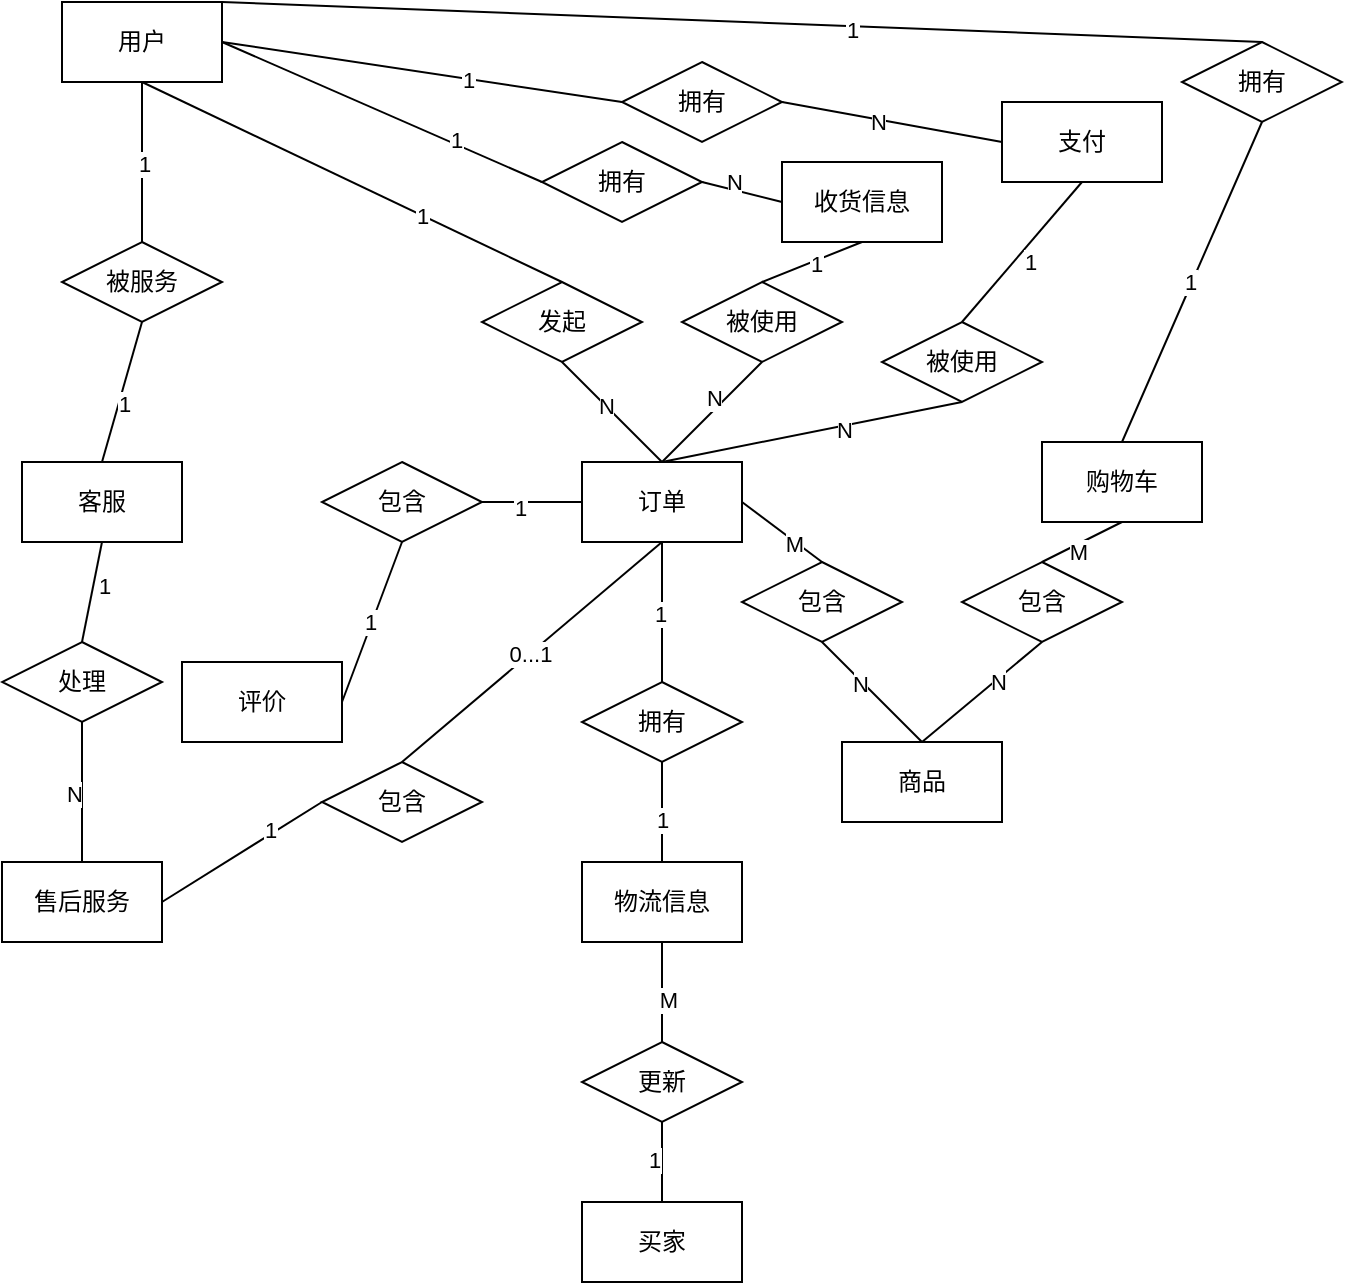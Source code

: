 <mxfile version="24.4.2" type="device">
  <diagram name="第 1 页" id="zPabMOg1lOUqDmpHB40u">
    <mxGraphModel dx="5074" dy="813" grid="1" gridSize="10" guides="1" tooltips="1" connect="1" arrows="1" fold="1" page="1" pageScale="1" pageWidth="3300" pageHeight="4681" math="0" shadow="0">
      <root>
        <mxCell id="0" />
        <mxCell id="1" parent="0" />
        <mxCell id="m-pZPB-WIuNykrsNQO8W-1" value="用户" style="rounded=0;whiteSpace=wrap;html=1;" vertex="1" parent="1">
          <mxGeometry y="20" width="80" height="40" as="geometry" />
        </mxCell>
        <mxCell id="m-pZPB-WIuNykrsNQO8W-3" value="订单" style="rounded=0;whiteSpace=wrap;html=1;" vertex="1" parent="1">
          <mxGeometry x="260" y="250" width="80" height="40" as="geometry" />
        </mxCell>
        <mxCell id="m-pZPB-WIuNykrsNQO8W-4" value="" style="endArrow=none;html=1;rounded=0;entryX=0.5;entryY=1;entryDx=0;entryDy=0;exitX=0.5;exitY=0;exitDx=0;exitDy=0;" edge="1" parent="1" source="m-pZPB-WIuNykrsNQO8W-5" target="m-pZPB-WIuNykrsNQO8W-1">
          <mxGeometry width="50" height="50" relative="1" as="geometry">
            <mxPoint x="240" y="140" as="sourcePoint" />
            <mxPoint x="240" y="130" as="targetPoint" />
          </mxGeometry>
        </mxCell>
        <mxCell id="m-pZPB-WIuNykrsNQO8W-7" value="1" style="edgeLabel;html=1;align=center;verticalAlign=middle;resizable=0;points=[];" vertex="1" connectable="0" parent="m-pZPB-WIuNykrsNQO8W-4">
          <mxGeometry x="-0.333" relative="1" as="geometry">
            <mxPoint as="offset" />
          </mxGeometry>
        </mxCell>
        <mxCell id="m-pZPB-WIuNykrsNQO8W-5" value="发起" style="rhombus;whiteSpace=wrap;html=1;" vertex="1" parent="1">
          <mxGeometry x="210" y="160" width="80" height="40" as="geometry" />
        </mxCell>
        <mxCell id="m-pZPB-WIuNykrsNQO8W-6" value="" style="endArrow=none;html=1;rounded=0;exitX=0.5;exitY=0;exitDx=0;exitDy=0;entryX=0.5;entryY=1;entryDx=0;entryDy=0;" edge="1" parent="1" source="m-pZPB-WIuNykrsNQO8W-3" target="m-pZPB-WIuNykrsNQO8W-5">
          <mxGeometry width="50" height="50" relative="1" as="geometry">
            <mxPoint x="250" y="230" as="sourcePoint" />
            <mxPoint x="300" y="180" as="targetPoint" />
          </mxGeometry>
        </mxCell>
        <mxCell id="m-pZPB-WIuNykrsNQO8W-8" value="N" style="edgeLabel;html=1;align=center;verticalAlign=middle;resizable=0;points=[];" vertex="1" connectable="0" parent="m-pZPB-WIuNykrsNQO8W-6">
          <mxGeometry x="0.133" relative="1" as="geometry">
            <mxPoint as="offset" />
          </mxGeometry>
        </mxCell>
        <mxCell id="m-pZPB-WIuNykrsNQO8W-9" value="包含" style="rhombus;whiteSpace=wrap;html=1;" vertex="1" parent="1">
          <mxGeometry x="340" y="300" width="80" height="40" as="geometry" />
        </mxCell>
        <mxCell id="m-pZPB-WIuNykrsNQO8W-10" value="" style="endArrow=none;html=1;rounded=0;entryX=1;entryY=0.5;entryDx=0;entryDy=0;exitX=0.5;exitY=0;exitDx=0;exitDy=0;" edge="1" parent="1" source="m-pZPB-WIuNykrsNQO8W-9" target="m-pZPB-WIuNykrsNQO8W-3">
          <mxGeometry width="50" height="50" relative="1" as="geometry">
            <mxPoint x="180" y="310" as="sourcePoint" />
            <mxPoint x="230" y="260" as="targetPoint" />
          </mxGeometry>
        </mxCell>
        <mxCell id="m-pZPB-WIuNykrsNQO8W-12" value="M" style="edgeLabel;html=1;align=center;verticalAlign=middle;resizable=0;points=[];" vertex="1" connectable="0" parent="m-pZPB-WIuNykrsNQO8W-10">
          <mxGeometry x="-0.333" y="1" relative="1" as="geometry">
            <mxPoint as="offset" />
          </mxGeometry>
        </mxCell>
        <mxCell id="m-pZPB-WIuNykrsNQO8W-11" value="" style="endArrow=none;html=1;rounded=0;entryX=0.5;entryY=1;entryDx=0;entryDy=0;exitX=0.5;exitY=0;exitDx=0;exitDy=0;" edge="1" parent="1" source="m-pZPB-WIuNykrsNQO8W-14" target="m-pZPB-WIuNykrsNQO8W-9">
          <mxGeometry width="50" height="50" relative="1" as="geometry">
            <mxPoint x="240" y="350" as="sourcePoint" />
            <mxPoint x="250" y="360" as="targetPoint" />
          </mxGeometry>
        </mxCell>
        <mxCell id="m-pZPB-WIuNykrsNQO8W-13" value="N" style="edgeLabel;html=1;align=center;verticalAlign=middle;resizable=0;points=[];" vertex="1" connectable="0" parent="m-pZPB-WIuNykrsNQO8W-11">
          <mxGeometry x="0.2" y="1" relative="1" as="geometry">
            <mxPoint as="offset" />
          </mxGeometry>
        </mxCell>
        <mxCell id="m-pZPB-WIuNykrsNQO8W-14" value="商品" style="rounded=0;whiteSpace=wrap;html=1;" vertex="1" parent="1">
          <mxGeometry x="390" y="390" width="80" height="40" as="geometry" />
        </mxCell>
        <mxCell id="m-pZPB-WIuNykrsNQO8W-16" value="" style="endArrow=none;html=1;rounded=0;entryX=0.5;entryY=0;entryDx=0;entryDy=0;exitX=1;exitY=0;exitDx=0;exitDy=0;" edge="1" parent="1" source="m-pZPB-WIuNykrsNQO8W-1" target="m-pZPB-WIuNykrsNQO8W-17">
          <mxGeometry width="50" height="50" relative="1" as="geometry">
            <mxPoint x="420" y="80" as="sourcePoint" />
            <mxPoint x="360" y="140" as="targetPoint" />
          </mxGeometry>
        </mxCell>
        <mxCell id="m-pZPB-WIuNykrsNQO8W-19" value="1" style="edgeLabel;html=1;align=center;verticalAlign=middle;resizable=0;points=[];" vertex="1" connectable="0" parent="m-pZPB-WIuNykrsNQO8W-16">
          <mxGeometry x="0.21" y="-2" relative="1" as="geometry">
            <mxPoint as="offset" />
          </mxGeometry>
        </mxCell>
        <mxCell id="m-pZPB-WIuNykrsNQO8W-17" value="拥有" style="rhombus;whiteSpace=wrap;html=1;" vertex="1" parent="1">
          <mxGeometry x="560" y="40" width="80" height="40" as="geometry" />
        </mxCell>
        <mxCell id="m-pZPB-WIuNykrsNQO8W-20" value="" style="endArrow=none;html=1;rounded=0;entryX=0.5;entryY=1;entryDx=0;entryDy=0;exitX=0.5;exitY=0;exitDx=0;exitDy=0;" edge="1" parent="1" source="m-pZPB-WIuNykrsNQO8W-21" target="m-pZPB-WIuNykrsNQO8W-17">
          <mxGeometry width="50" height="50" relative="1" as="geometry">
            <mxPoint x="350" y="200" as="sourcePoint" />
            <mxPoint x="370" y="250" as="targetPoint" />
          </mxGeometry>
        </mxCell>
        <mxCell id="m-pZPB-WIuNykrsNQO8W-22" value="1" style="edgeLabel;html=1;align=center;verticalAlign=middle;resizable=0;points=[];" vertex="1" connectable="0" parent="m-pZPB-WIuNykrsNQO8W-20">
          <mxGeometry y="1" relative="1" as="geometry">
            <mxPoint as="offset" />
          </mxGeometry>
        </mxCell>
        <mxCell id="m-pZPB-WIuNykrsNQO8W-21" value="购物车" style="rounded=0;whiteSpace=wrap;html=1;" vertex="1" parent="1">
          <mxGeometry x="490" y="240" width="80" height="40" as="geometry" />
        </mxCell>
        <mxCell id="m-pZPB-WIuNykrsNQO8W-23" value="" style="endArrow=none;html=1;rounded=0;entryX=0.5;entryY=1;entryDx=0;entryDy=0;exitX=0.5;exitY=0;exitDx=0;exitDy=0;" edge="1" parent="1" source="m-pZPB-WIuNykrsNQO8W-25" target="m-pZPB-WIuNykrsNQO8W-21">
          <mxGeometry width="50" height="50" relative="1" as="geometry">
            <mxPoint x="350" y="280" as="sourcePoint" />
            <mxPoint x="350" y="280" as="targetPoint" />
          </mxGeometry>
        </mxCell>
        <mxCell id="m-pZPB-WIuNykrsNQO8W-24" value="M" style="edgeLabel;html=1;align=center;verticalAlign=middle;resizable=0;points=[];" vertex="1" connectable="0" parent="m-pZPB-WIuNykrsNQO8W-23">
          <mxGeometry x="-0.2" y="-3" relative="1" as="geometry">
            <mxPoint as="offset" />
          </mxGeometry>
        </mxCell>
        <mxCell id="m-pZPB-WIuNykrsNQO8W-25" value="包含" style="rhombus;whiteSpace=wrap;html=1;" vertex="1" parent="1">
          <mxGeometry x="450" y="300" width="80" height="40" as="geometry" />
        </mxCell>
        <mxCell id="m-pZPB-WIuNykrsNQO8W-26" value="" style="endArrow=none;html=1;rounded=0;exitX=0.5;exitY=0;exitDx=0;exitDy=0;entryX=0.5;entryY=1;entryDx=0;entryDy=0;" edge="1" parent="1" source="m-pZPB-WIuNykrsNQO8W-14" target="m-pZPB-WIuNykrsNQO8W-25">
          <mxGeometry width="50" height="50" relative="1" as="geometry">
            <mxPoint x="390" y="420" as="sourcePoint" />
            <mxPoint x="440" y="370" as="targetPoint" />
          </mxGeometry>
        </mxCell>
        <mxCell id="m-pZPB-WIuNykrsNQO8W-27" value="N" style="edgeLabel;html=1;align=center;verticalAlign=middle;resizable=0;points=[];" vertex="1" connectable="0" parent="m-pZPB-WIuNykrsNQO8W-26">
          <mxGeometry x="0.248" y="-1" relative="1" as="geometry">
            <mxPoint as="offset" />
          </mxGeometry>
        </mxCell>
        <mxCell id="m-pZPB-WIuNykrsNQO8W-30" value="" style="endArrow=none;html=1;rounded=0;entryX=0;entryY=0.5;entryDx=0;entryDy=0;exitX=1;exitY=0.5;exitDx=0;exitDy=0;" edge="1" parent="1" source="m-pZPB-WIuNykrsNQO8W-32" target="m-pZPB-WIuNykrsNQO8W-3">
          <mxGeometry width="50" height="50" relative="1" as="geometry">
            <mxPoint x="240" y="320" as="sourcePoint" />
            <mxPoint x="120" y="310" as="targetPoint" />
          </mxGeometry>
        </mxCell>
        <mxCell id="m-pZPB-WIuNykrsNQO8W-41" value="1" style="edgeLabel;html=1;align=center;verticalAlign=middle;resizable=0;points=[];" vertex="1" connectable="0" parent="m-pZPB-WIuNykrsNQO8W-30">
          <mxGeometry x="-0.26" y="-3" relative="1" as="geometry">
            <mxPoint as="offset" />
          </mxGeometry>
        </mxCell>
        <mxCell id="m-pZPB-WIuNykrsNQO8W-31" value="评价" style="rounded=0;whiteSpace=wrap;html=1;" vertex="1" parent="1">
          <mxGeometry x="60" y="350" width="80" height="40" as="geometry" />
        </mxCell>
        <mxCell id="m-pZPB-WIuNykrsNQO8W-32" value="包含" style="rhombus;whiteSpace=wrap;html=1;" vertex="1" parent="1">
          <mxGeometry x="130" y="250" width="80" height="40" as="geometry" />
        </mxCell>
        <mxCell id="m-pZPB-WIuNykrsNQO8W-33" value="" style="endArrow=none;html=1;rounded=0;entryX=0.5;entryY=1;entryDx=0;entryDy=0;exitX=1;exitY=0.5;exitDx=0;exitDy=0;" edge="1" parent="1" source="m-pZPB-WIuNykrsNQO8W-31" target="m-pZPB-WIuNykrsNQO8W-32">
          <mxGeometry width="50" height="50" relative="1" as="geometry">
            <mxPoint x="110" y="440" as="sourcePoint" />
            <mxPoint x="160" y="390" as="targetPoint" />
          </mxGeometry>
        </mxCell>
        <mxCell id="m-pZPB-WIuNykrsNQO8W-42" value="1" style="edgeLabel;html=1;align=center;verticalAlign=middle;resizable=0;points=[];" vertex="1" connectable="0" parent="m-pZPB-WIuNykrsNQO8W-33">
          <mxGeometry x="-0.01" y="1" relative="1" as="geometry">
            <mxPoint as="offset" />
          </mxGeometry>
        </mxCell>
        <mxCell id="m-pZPB-WIuNykrsNQO8W-34" value="" style="endArrow=none;html=1;rounded=0;exitX=1;exitY=0.5;exitDx=0;exitDy=0;entryX=0;entryY=0.5;entryDx=0;entryDy=0;" edge="1" parent="1" source="m-pZPB-WIuNykrsNQO8W-1" target="m-pZPB-WIuNykrsNQO8W-35">
          <mxGeometry width="50" height="50" relative="1" as="geometry">
            <mxPoint x="490" y="100" as="sourcePoint" />
            <mxPoint x="570" y="130" as="targetPoint" />
          </mxGeometry>
        </mxCell>
        <mxCell id="m-pZPB-WIuNykrsNQO8W-36" value="1" style="edgeLabel;html=1;align=center;verticalAlign=middle;resizable=0;points=[];" vertex="1" connectable="0" parent="m-pZPB-WIuNykrsNQO8W-34">
          <mxGeometry x="0.452" y="2" relative="1" as="geometry">
            <mxPoint as="offset" />
          </mxGeometry>
        </mxCell>
        <mxCell id="m-pZPB-WIuNykrsNQO8W-35" value="拥有" style="rhombus;whiteSpace=wrap;html=1;" vertex="1" parent="1">
          <mxGeometry x="240" y="90" width="80" height="40" as="geometry" />
        </mxCell>
        <mxCell id="m-pZPB-WIuNykrsNQO8W-37" value="" style="endArrow=none;html=1;rounded=0;entryX=1;entryY=0.5;entryDx=0;entryDy=0;exitX=0;exitY=0.5;exitDx=0;exitDy=0;" edge="1" parent="1" source="m-pZPB-WIuNykrsNQO8W-39" target="m-pZPB-WIuNykrsNQO8W-35">
          <mxGeometry width="50" height="50" relative="1" as="geometry">
            <mxPoint x="550" y="190" as="sourcePoint" />
            <mxPoint x="550" y="200" as="targetPoint" />
          </mxGeometry>
        </mxCell>
        <mxCell id="m-pZPB-WIuNykrsNQO8W-38" value="N" style="edgeLabel;html=1;align=center;verticalAlign=middle;resizable=0;points=[];" vertex="1" connectable="0" parent="m-pZPB-WIuNykrsNQO8W-37">
          <mxGeometry x="0.24" y="-4" relative="1" as="geometry">
            <mxPoint as="offset" />
          </mxGeometry>
        </mxCell>
        <mxCell id="m-pZPB-WIuNykrsNQO8W-39" value="收货信息" style="rounded=0;whiteSpace=wrap;html=1;" vertex="1" parent="1">
          <mxGeometry x="360" y="100" width="80" height="40" as="geometry" />
        </mxCell>
        <mxCell id="m-pZPB-WIuNykrsNQO8W-62" value="" style="endArrow=none;html=1;rounded=0;exitX=1;exitY=0.5;exitDx=0;exitDy=0;entryX=0;entryY=0.5;entryDx=0;entryDy=0;" edge="1" parent="1" source="m-pZPB-WIuNykrsNQO8W-1" target="m-pZPB-WIuNykrsNQO8W-64">
          <mxGeometry width="50" height="50" relative="1" as="geometry">
            <mxPoint x="210" y="50" as="sourcePoint" />
            <mxPoint x="270" y="30" as="targetPoint" />
          </mxGeometry>
        </mxCell>
        <mxCell id="m-pZPB-WIuNykrsNQO8W-71" value="1" style="edgeLabel;html=1;align=center;verticalAlign=middle;resizable=0;points=[];" vertex="1" connectable="0" parent="m-pZPB-WIuNykrsNQO8W-62">
          <mxGeometry x="0.224" relative="1" as="geometry">
            <mxPoint as="offset" />
          </mxGeometry>
        </mxCell>
        <mxCell id="m-pZPB-WIuNykrsNQO8W-64" value="拥有" style="rhombus;whiteSpace=wrap;html=1;" vertex="1" parent="1">
          <mxGeometry x="280" y="50" width="80" height="40" as="geometry" />
        </mxCell>
        <mxCell id="m-pZPB-WIuNykrsNQO8W-65" value="" style="endArrow=none;html=1;rounded=0;exitX=1;exitY=0.5;exitDx=0;exitDy=0;entryX=0;entryY=0.5;entryDx=0;entryDy=0;" edge="1" parent="1" source="m-pZPB-WIuNykrsNQO8W-64" target="m-pZPB-WIuNykrsNQO8W-67">
          <mxGeometry width="50" height="50" relative="1" as="geometry">
            <mxPoint x="430" y="60" as="sourcePoint" />
            <mxPoint x="450" y="20" as="targetPoint" />
          </mxGeometry>
        </mxCell>
        <mxCell id="m-pZPB-WIuNykrsNQO8W-72" value="N" style="edgeLabel;html=1;align=center;verticalAlign=middle;resizable=0;points=[];" vertex="1" connectable="0" parent="m-pZPB-WIuNykrsNQO8W-65">
          <mxGeometry x="-0.147" y="-1" relative="1" as="geometry">
            <mxPoint x="1" as="offset" />
          </mxGeometry>
        </mxCell>
        <mxCell id="m-pZPB-WIuNykrsNQO8W-67" value="支付" style="rounded=0;whiteSpace=wrap;html=1;" vertex="1" parent="1">
          <mxGeometry x="470" y="70" width="80" height="40" as="geometry" />
        </mxCell>
        <mxCell id="m-pZPB-WIuNykrsNQO8W-73" value="" style="endArrow=none;html=1;rounded=0;exitX=0.5;exitY=0;exitDx=0;exitDy=0;entryX=0.5;entryY=1;entryDx=0;entryDy=0;" edge="1" parent="1" source="m-pZPB-WIuNykrsNQO8W-3" target="m-pZPB-WIuNykrsNQO8W-74">
          <mxGeometry width="50" height="50" relative="1" as="geometry">
            <mxPoint x="320" y="220" as="sourcePoint" />
            <mxPoint x="340" y="200" as="targetPoint" />
          </mxGeometry>
        </mxCell>
        <mxCell id="m-pZPB-WIuNykrsNQO8W-79" value="N" style="edgeLabel;html=1;align=center;verticalAlign=middle;resizable=0;points=[];" vertex="1" connectable="0" parent="m-pZPB-WIuNykrsNQO8W-73">
          <mxGeometry x="0.189" y="4" relative="1" as="geometry">
            <mxPoint x="-1" as="offset" />
          </mxGeometry>
        </mxCell>
        <mxCell id="m-pZPB-WIuNykrsNQO8W-74" value="被使用" style="rhombus;whiteSpace=wrap;html=1;" vertex="1" parent="1">
          <mxGeometry x="310" y="160" width="80" height="40" as="geometry" />
        </mxCell>
        <mxCell id="m-pZPB-WIuNykrsNQO8W-75" value="" style="endArrow=none;html=1;rounded=0;exitX=0.5;exitY=0;exitDx=0;exitDy=0;entryX=0.5;entryY=1;entryDx=0;entryDy=0;" edge="1" parent="1" source="m-pZPB-WIuNykrsNQO8W-74" target="m-pZPB-WIuNykrsNQO8W-39">
          <mxGeometry width="50" height="50" relative="1" as="geometry">
            <mxPoint x="420" y="210" as="sourcePoint" />
            <mxPoint x="470" y="160" as="targetPoint" />
          </mxGeometry>
        </mxCell>
        <mxCell id="m-pZPB-WIuNykrsNQO8W-80" value="1" style="edgeLabel;html=1;align=center;verticalAlign=middle;resizable=0;points=[];" vertex="1" connectable="0" parent="m-pZPB-WIuNykrsNQO8W-75">
          <mxGeometry x="0.065" y="-1" relative="1" as="geometry">
            <mxPoint as="offset" />
          </mxGeometry>
        </mxCell>
        <mxCell id="m-pZPB-WIuNykrsNQO8W-76" value="" style="endArrow=none;html=1;rounded=0;exitX=0.5;exitY=0;exitDx=0;exitDy=0;entryX=0.5;entryY=1;entryDx=0;entryDy=0;" edge="1" parent="1" source="m-pZPB-WIuNykrsNQO8W-3" target="m-pZPB-WIuNykrsNQO8W-77">
          <mxGeometry width="50" height="50" relative="1" as="geometry">
            <mxPoint x="440" y="250" as="sourcePoint" />
            <mxPoint x="410" y="220" as="targetPoint" />
          </mxGeometry>
        </mxCell>
        <mxCell id="m-pZPB-WIuNykrsNQO8W-83" value="N" style="edgeLabel;html=1;align=center;verticalAlign=middle;resizable=0;points=[];" vertex="1" connectable="0" parent="m-pZPB-WIuNykrsNQO8W-76">
          <mxGeometry x="0.186" y="-3" relative="1" as="geometry">
            <mxPoint x="1" y="-1" as="offset" />
          </mxGeometry>
        </mxCell>
        <mxCell id="m-pZPB-WIuNykrsNQO8W-77" value="被使用" style="rhombus;whiteSpace=wrap;html=1;" vertex="1" parent="1">
          <mxGeometry x="410" y="180" width="80" height="40" as="geometry" />
        </mxCell>
        <mxCell id="m-pZPB-WIuNykrsNQO8W-81" value="" style="endArrow=none;html=1;rounded=0;exitX=0.5;exitY=0;exitDx=0;exitDy=0;entryX=0.5;entryY=1;entryDx=0;entryDy=0;" edge="1" parent="1" source="m-pZPB-WIuNykrsNQO8W-77" target="m-pZPB-WIuNykrsNQO8W-67">
          <mxGeometry width="50" height="50" relative="1" as="geometry">
            <mxPoint x="480" y="170" as="sourcePoint" />
            <mxPoint x="530" y="120" as="targetPoint" />
          </mxGeometry>
        </mxCell>
        <mxCell id="m-pZPB-WIuNykrsNQO8W-82" value="1" style="edgeLabel;html=1;align=center;verticalAlign=middle;resizable=0;points=[];" vertex="1" connectable="0" parent="m-pZPB-WIuNykrsNQO8W-81">
          <mxGeometry x="-0.037" y="-6" relative="1" as="geometry">
            <mxPoint as="offset" />
          </mxGeometry>
        </mxCell>
        <mxCell id="m-pZPB-WIuNykrsNQO8W-86" value="" style="endArrow=none;html=1;rounded=0;entryX=0.5;entryY=1;entryDx=0;entryDy=0;exitX=0.5;exitY=0;exitDx=0;exitDy=0;" edge="1" parent="1" source="m-pZPB-WIuNykrsNQO8W-87" target="m-pZPB-WIuNykrsNQO8W-3">
          <mxGeometry width="50" height="50" relative="1" as="geometry">
            <mxPoint x="190" y="360" as="sourcePoint" />
            <mxPoint x="260" y="330" as="targetPoint" />
          </mxGeometry>
        </mxCell>
        <mxCell id="m-pZPB-WIuNykrsNQO8W-95" value="0...1" style="edgeLabel;html=1;align=center;verticalAlign=middle;resizable=0;points=[];" vertex="1" connectable="0" parent="m-pZPB-WIuNykrsNQO8W-86">
          <mxGeometry x="-0.012" relative="1" as="geometry">
            <mxPoint as="offset" />
          </mxGeometry>
        </mxCell>
        <mxCell id="m-pZPB-WIuNykrsNQO8W-87" value="包含" style="rhombus;whiteSpace=wrap;html=1;" vertex="1" parent="1">
          <mxGeometry x="130" y="400" width="80" height="40" as="geometry" />
        </mxCell>
        <mxCell id="m-pZPB-WIuNykrsNQO8W-88" value="" style="endArrow=none;html=1;rounded=0;entryX=0;entryY=0.5;entryDx=0;entryDy=0;exitX=1;exitY=0.5;exitDx=0;exitDy=0;" edge="1" parent="1" source="m-pZPB-WIuNykrsNQO8W-89" target="m-pZPB-WIuNykrsNQO8W-87">
          <mxGeometry width="50" height="50" relative="1" as="geometry">
            <mxPoint x="150" y="510" as="sourcePoint" />
            <mxPoint x="130" y="510" as="targetPoint" />
          </mxGeometry>
        </mxCell>
        <mxCell id="m-pZPB-WIuNykrsNQO8W-96" value="1" style="edgeLabel;html=1;align=center;verticalAlign=middle;resizable=0;points=[];" vertex="1" connectable="0" parent="m-pZPB-WIuNykrsNQO8W-88">
          <mxGeometry x="0.371" y="3" relative="1" as="geometry">
            <mxPoint x="1" as="offset" />
          </mxGeometry>
        </mxCell>
        <mxCell id="m-pZPB-WIuNykrsNQO8W-89" value="售后服务" style="rounded=0;whiteSpace=wrap;html=1;" vertex="1" parent="1">
          <mxGeometry x="-30" y="450" width="80" height="40" as="geometry" />
        </mxCell>
        <mxCell id="m-pZPB-WIuNykrsNQO8W-91" value="拥有" style="rhombus;whiteSpace=wrap;html=1;" vertex="1" parent="1">
          <mxGeometry x="260" y="360" width="80" height="40" as="geometry" />
        </mxCell>
        <mxCell id="m-pZPB-WIuNykrsNQO8W-93" value="" style="endArrow=none;html=1;rounded=0;entryX=0.5;entryY=1;entryDx=0;entryDy=0;exitX=0.5;exitY=0;exitDx=0;exitDy=0;" edge="1" parent="1" source="m-pZPB-WIuNykrsNQO8W-94" target="m-pZPB-WIuNykrsNQO8W-91">
          <mxGeometry width="50" height="50" relative="1" as="geometry">
            <mxPoint x="300" y="450" as="sourcePoint" />
            <mxPoint x="370" y="480" as="targetPoint" />
          </mxGeometry>
        </mxCell>
        <mxCell id="m-pZPB-WIuNykrsNQO8W-125" value="1" style="edgeLabel;html=1;align=center;verticalAlign=middle;resizable=0;points=[];" vertex="1" connectable="0" parent="m-pZPB-WIuNykrsNQO8W-93">
          <mxGeometry x="-0.16" relative="1" as="geometry">
            <mxPoint as="offset" />
          </mxGeometry>
        </mxCell>
        <mxCell id="m-pZPB-WIuNykrsNQO8W-94" value="物流信息" style="rounded=0;whiteSpace=wrap;html=1;" vertex="1" parent="1">
          <mxGeometry x="260" y="450" width="80" height="40" as="geometry" />
        </mxCell>
        <mxCell id="m-pZPB-WIuNykrsNQO8W-97" value="买家" style="rounded=0;whiteSpace=wrap;html=1;" vertex="1" parent="1">
          <mxGeometry x="260" y="620" width="80" height="40" as="geometry" />
        </mxCell>
        <mxCell id="m-pZPB-WIuNykrsNQO8W-98" value="" style="endArrow=none;html=1;rounded=0;exitX=0.5;exitY=0;exitDx=0;exitDy=0;entryX=0.5;entryY=1;entryDx=0;entryDy=0;" edge="1" parent="1" source="m-pZPB-WIuNykrsNQO8W-97" target="m-pZPB-WIuNykrsNQO8W-99">
          <mxGeometry width="50" height="50" relative="1" as="geometry">
            <mxPoint x="330" y="570" as="sourcePoint" />
            <mxPoint x="300" y="570" as="targetPoint" />
          </mxGeometry>
        </mxCell>
        <mxCell id="m-pZPB-WIuNykrsNQO8W-102" value="1" style="edgeLabel;html=1;align=center;verticalAlign=middle;resizable=0;points=[];" vertex="1" connectable="0" parent="m-pZPB-WIuNykrsNQO8W-98">
          <mxGeometry x="0.057" y="4" relative="1" as="geometry">
            <mxPoint as="offset" />
          </mxGeometry>
        </mxCell>
        <mxCell id="m-pZPB-WIuNykrsNQO8W-99" value="更新" style="rhombus;whiteSpace=wrap;html=1;" vertex="1" parent="1">
          <mxGeometry x="260" y="540" width="80" height="40" as="geometry" />
        </mxCell>
        <mxCell id="m-pZPB-WIuNykrsNQO8W-101" value="" style="endArrow=none;html=1;rounded=0;exitX=0.5;exitY=0;exitDx=0;exitDy=0;entryX=0.5;entryY=1;entryDx=0;entryDy=0;" edge="1" parent="1" source="m-pZPB-WIuNykrsNQO8W-99" target="m-pZPB-WIuNykrsNQO8W-94">
          <mxGeometry width="50" height="50" relative="1" as="geometry">
            <mxPoint x="340" y="540" as="sourcePoint" />
            <mxPoint x="390" y="490" as="targetPoint" />
          </mxGeometry>
        </mxCell>
        <mxCell id="m-pZPB-WIuNykrsNQO8W-103" value="M" style="edgeLabel;html=1;align=center;verticalAlign=middle;resizable=0;points=[];" vertex="1" connectable="0" parent="m-pZPB-WIuNykrsNQO8W-101">
          <mxGeometry x="-0.138" y="-3" relative="1" as="geometry">
            <mxPoint as="offset" />
          </mxGeometry>
        </mxCell>
        <mxCell id="m-pZPB-WIuNykrsNQO8W-104" value="客服" style="rounded=0;whiteSpace=wrap;html=1;" vertex="1" parent="1">
          <mxGeometry x="-20" y="250" width="80" height="40" as="geometry" />
        </mxCell>
        <mxCell id="m-pZPB-WIuNykrsNQO8W-106" value="" style="endArrow=none;html=1;rounded=0;exitX=0.5;exitY=0;exitDx=0;exitDy=0;entryX=0.5;entryY=1;entryDx=0;entryDy=0;" edge="1" parent="1" source="m-pZPB-WIuNykrsNQO8W-104" target="m-pZPB-WIuNykrsNQO8W-107">
          <mxGeometry width="50" height="50" relative="1" as="geometry">
            <mxPoint x="10" y="270" as="sourcePoint" />
            <mxPoint x="10" y="190.0" as="targetPoint" />
          </mxGeometry>
        </mxCell>
        <mxCell id="m-pZPB-WIuNykrsNQO8W-116" value="1" style="edgeLabel;html=1;align=center;verticalAlign=middle;resizable=0;points=[];" vertex="1" connectable="0" parent="m-pZPB-WIuNykrsNQO8W-106">
          <mxGeometry x="-0.151" y="-2" relative="1" as="geometry">
            <mxPoint as="offset" />
          </mxGeometry>
        </mxCell>
        <mxCell id="m-pZPB-WIuNykrsNQO8W-107" value="被服务" style="rhombus;whiteSpace=wrap;html=1;" vertex="1" parent="1">
          <mxGeometry y="140" width="80" height="40" as="geometry" />
        </mxCell>
        <mxCell id="m-pZPB-WIuNykrsNQO8W-109" value="" style="endArrow=none;html=1;rounded=0;exitX=0.5;exitY=0;exitDx=0;exitDy=0;entryX=0.5;entryY=1;entryDx=0;entryDy=0;" edge="1" parent="1" source="m-pZPB-WIuNykrsNQO8W-107" target="m-pZPB-WIuNykrsNQO8W-1">
          <mxGeometry width="50" height="50" relative="1" as="geometry">
            <mxPoint x="-80" y="400" as="sourcePoint" />
            <mxPoint x="-30" y="350" as="targetPoint" />
          </mxGeometry>
        </mxCell>
        <mxCell id="m-pZPB-WIuNykrsNQO8W-128" value="1" style="edgeLabel;html=1;align=center;verticalAlign=middle;resizable=0;points=[];" vertex="1" connectable="0" parent="m-pZPB-WIuNykrsNQO8W-109">
          <mxGeometry x="-0.011" y="-1" relative="1" as="geometry">
            <mxPoint as="offset" />
          </mxGeometry>
        </mxCell>
        <mxCell id="m-pZPB-WIuNykrsNQO8W-110" value="" style="endArrow=none;html=1;rounded=0;exitX=0.5;exitY=1;exitDx=0;exitDy=0;entryX=0.5;entryY=0;entryDx=0;entryDy=0;" edge="1" parent="1" source="m-pZPB-WIuNykrsNQO8W-104" target="m-pZPB-WIuNykrsNQO8W-112">
          <mxGeometry width="50" height="50" relative="1" as="geometry">
            <mxPoint x="-90" y="440" as="sourcePoint" />
            <mxPoint x="-120" y="310" as="targetPoint" />
          </mxGeometry>
        </mxCell>
        <mxCell id="m-pZPB-WIuNykrsNQO8W-114" value="1" style="edgeLabel;html=1;align=center;verticalAlign=middle;resizable=0;points=[];" vertex="1" connectable="0" parent="m-pZPB-WIuNykrsNQO8W-110">
          <mxGeometry x="-0.174" y="5" relative="1" as="geometry">
            <mxPoint as="offset" />
          </mxGeometry>
        </mxCell>
        <mxCell id="m-pZPB-WIuNykrsNQO8W-112" value="处理" style="rhombus;whiteSpace=wrap;html=1;" vertex="1" parent="1">
          <mxGeometry x="-30" y="340" width="80" height="40" as="geometry" />
        </mxCell>
        <mxCell id="m-pZPB-WIuNykrsNQO8W-119" value="" style="endArrow=none;html=1;rounded=0;exitX=0.5;exitY=0;exitDx=0;exitDy=0;entryX=0.5;entryY=1;entryDx=0;entryDy=0;" edge="1" parent="1" source="m-pZPB-WIuNykrsNQO8W-89" target="m-pZPB-WIuNykrsNQO8W-112">
          <mxGeometry width="50" height="50" relative="1" as="geometry">
            <mxPoint x="-50" y="420" as="sourcePoint" />
            <mxPoint y="370" as="targetPoint" />
          </mxGeometry>
        </mxCell>
        <mxCell id="m-pZPB-WIuNykrsNQO8W-120" value="N" style="edgeLabel;html=1;align=center;verticalAlign=middle;resizable=0;points=[];" vertex="1" connectable="0" parent="m-pZPB-WIuNykrsNQO8W-119">
          <mxGeometry x="-0.013" y="4" relative="1" as="geometry">
            <mxPoint as="offset" />
          </mxGeometry>
        </mxCell>
        <mxCell id="m-pZPB-WIuNykrsNQO8W-123" value="" style="endArrow=none;html=1;rounded=0;exitX=0.5;exitY=0;exitDx=0;exitDy=0;" edge="1" parent="1" source="m-pZPB-WIuNykrsNQO8W-91">
          <mxGeometry width="50" height="50" relative="1" as="geometry">
            <mxPoint x="60" y="560" as="sourcePoint" />
            <mxPoint x="300" y="290" as="targetPoint" />
          </mxGeometry>
        </mxCell>
        <mxCell id="m-pZPB-WIuNykrsNQO8W-124" value="1" style="edgeLabel;html=1;align=center;verticalAlign=middle;resizable=0;points=[];" vertex="1" connectable="0" parent="m-pZPB-WIuNykrsNQO8W-123">
          <mxGeometry x="-0.033" y="1" relative="1" as="geometry">
            <mxPoint as="offset" />
          </mxGeometry>
        </mxCell>
      </root>
    </mxGraphModel>
  </diagram>
</mxfile>
